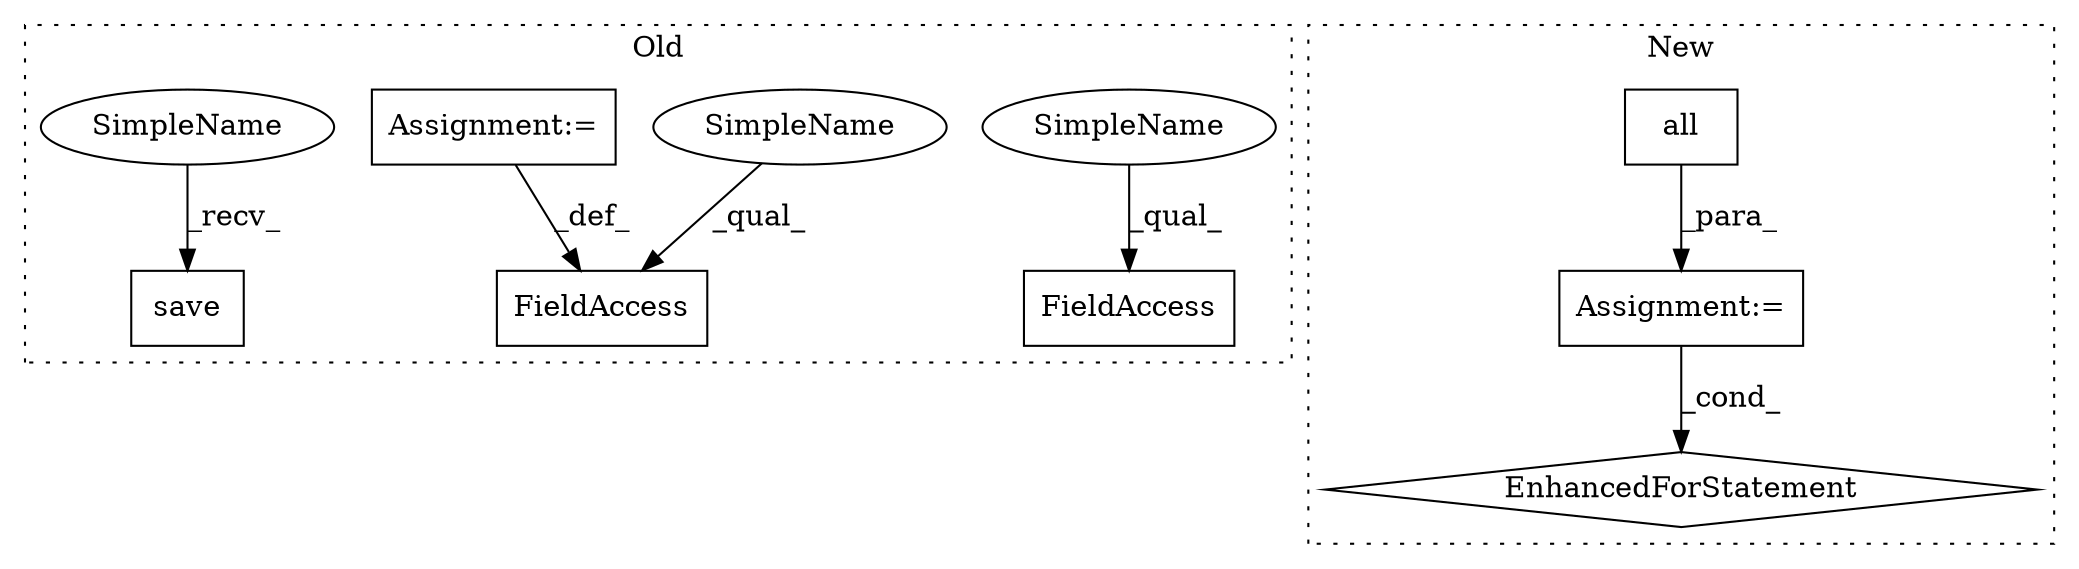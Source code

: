 digraph G {
subgraph cluster0 {
1 [label="save" a="32" s="9088" l="6" shape="box"];
4 [label="FieldAccess" a="22" s="9041" l="11" shape="box"];
5 [label="FieldAccess" a="22" s="9161" l="8" shape="box"];
7 [label="Assignment:=" a="7" s="8922" l="8" shape="box"];
8 [label="SimpleName" a="42" s="9161" l="3" shape="ellipse"];
9 [label="SimpleName" a="42" s="9084" l="3" shape="ellipse"];
10 [label="SimpleName" a="42" s="9041" l="3" shape="ellipse"];
label = "Old";
style="dotted";
}
subgraph cluster1 {
2 [label="all" a="32" s="9982" l="5" shape="box"];
3 [label="EnhancedForStatement" a="70" s="9910,9987" l="53,2" shape="diamond"];
6 [label="Assignment:=" a="7" s="9910,9987" l="53,2" shape="box"];
label = "New";
style="dotted";
}
2 -> 6 [label="_para_"];
6 -> 3 [label="_cond_"];
7 -> 4 [label="_def_"];
8 -> 5 [label="_qual_"];
9 -> 1 [label="_recv_"];
10 -> 4 [label="_qual_"];
}
